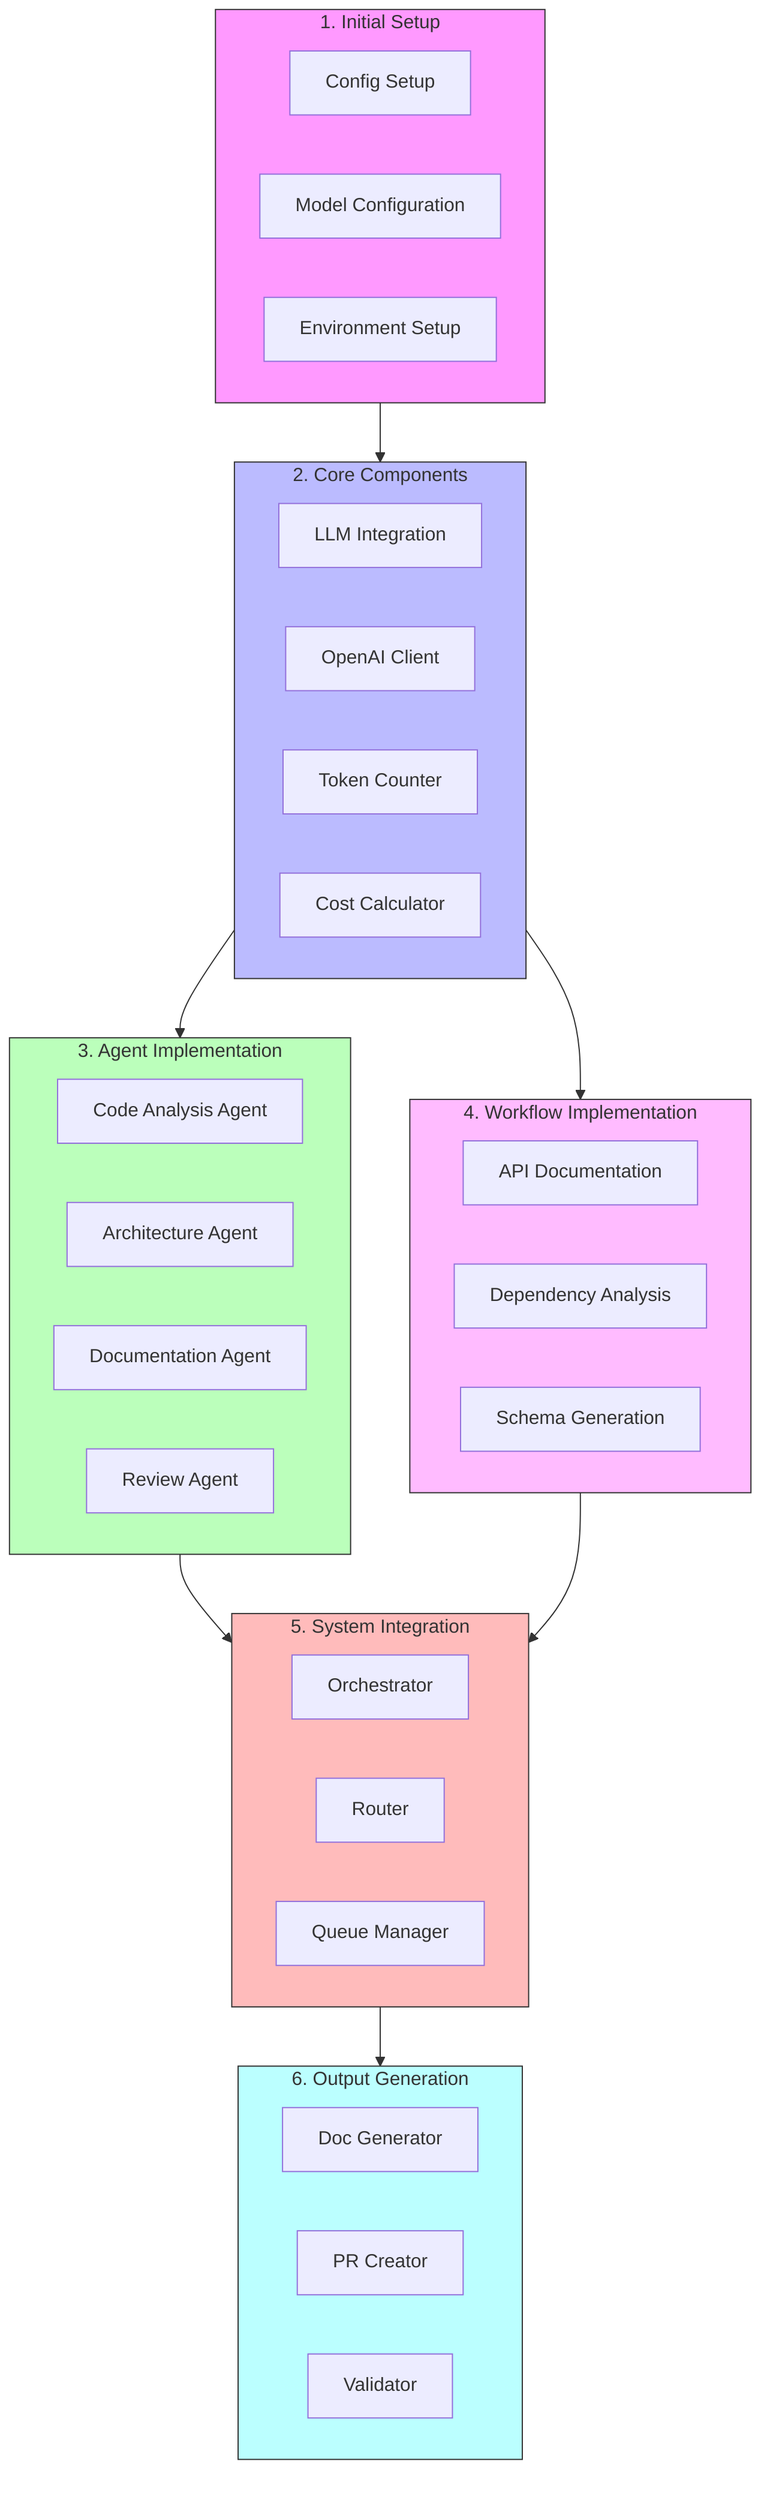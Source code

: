 flowchart TB
    subgraph Init["1. Initial Setup"]
        C[Config Setup]
        M[Model Configuration]
        E[Environment Setup]
    end

    subgraph Core["2. Core Components"]
        LL[LLM Integration]
        OA[OpenAI Client]
        TC[Token Counter]
        CC[Cost Calculator]
    end

    subgraph Agents["3. Agent Implementation"]
        CA[Code Analysis Agent]
        AA[Architecture Agent]
        DA[Documentation Agent]
        RA[Review Agent]
    end

    subgraph Workflows["4. Workflow Implementation"]
        W1[API Documentation]
        W2[Dependency Analysis]
        W3[Schema Generation]
    end

    subgraph Integration["5. System Integration"]
        O[Orchestrator]
        R[Router]
        Q[Queue Manager]
    end

    subgraph Output["6. Output Generation"]
        DG[Doc Generator]
        PR[PR Creator]
        V[Validator]
    end

    Init --> Core
    Core --> Agents
    Core --> Workflows
    Agents --> Integration
    Workflows --> Integration
    Integration --> Output

    style Init fill:#f9f,stroke:#333
    style Core fill:#bbf,stroke:#333
    style Agents fill:#bfb,stroke:#333
    style Workflows fill:#fbf,stroke:#333
    style Integration fill:#fbb,stroke:#333
    style Output fill:#bff,stroke:#333
